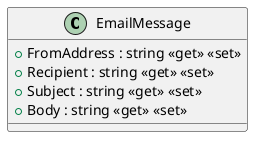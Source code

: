 @startuml
class EmailMessage {
    + FromAddress : string <<get>> <<set>>
    + Recipient : string <<get>> <<set>>
    + Subject : string <<get>> <<set>>
    + Body : string <<get>> <<set>>
}
@enduml
